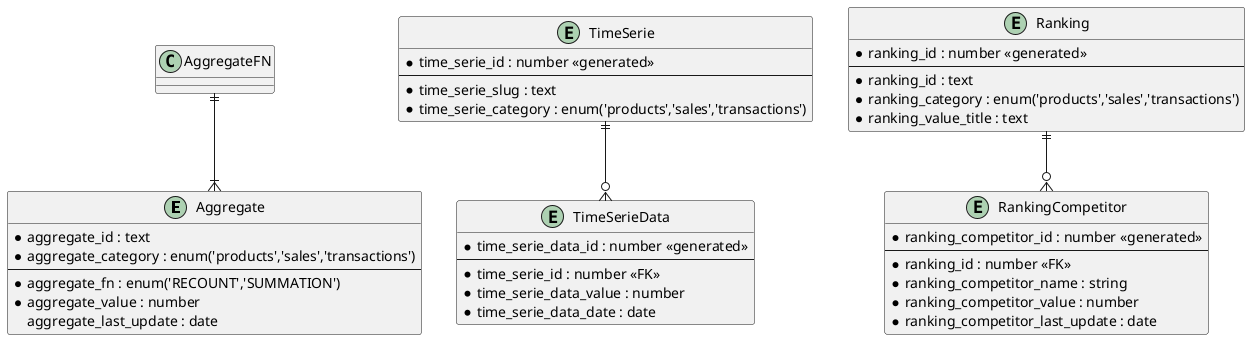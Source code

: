 ' database/database-metrics.puml
@startuml Database metrics tables

' Aggregate
entity Aggregate {
  * aggregate_id : text
  * aggregate_category : enum('products','sales','transactions')
  --
  * aggregate_fn : enum('RECOUNT','SUMMATION')
  * aggregate_value : number
  aggregate_last_update : date
}

AggregateFN ||--|{ Aggregate

' TimeSerie
entity TimeSerie {
  * time_serie_id : number <<generated>>
  --
  * time_serie_slug : text
  * time_serie_category : enum('products','sales','transactions')
}

entity TimeSerieData {
  * time_serie_data_id : number <<generated>>
  --
  * time_serie_id : number <<FK>>
  * time_serie_data_value : number
  * time_serie_data_date : date
}

TimeSerie ||--o{ TimeSerieData

' Ranking
entity Ranking {
  * ranking_id : number <<generated>>
  --
  * ranking_id : text
  * ranking_category : enum('products','sales','transactions')
  * ranking_value_title : text
}

entity RankingCompetitor {
  * ranking_competitor_id : number <<generated>>
  --
  * ranking_id : number <<FK>>
  * ranking_competitor_name : string
  * ranking_competitor_value : number
  * ranking_competitor_last_update : date
}

Ranking ||--o{ RankingCompetitor
@enduml
